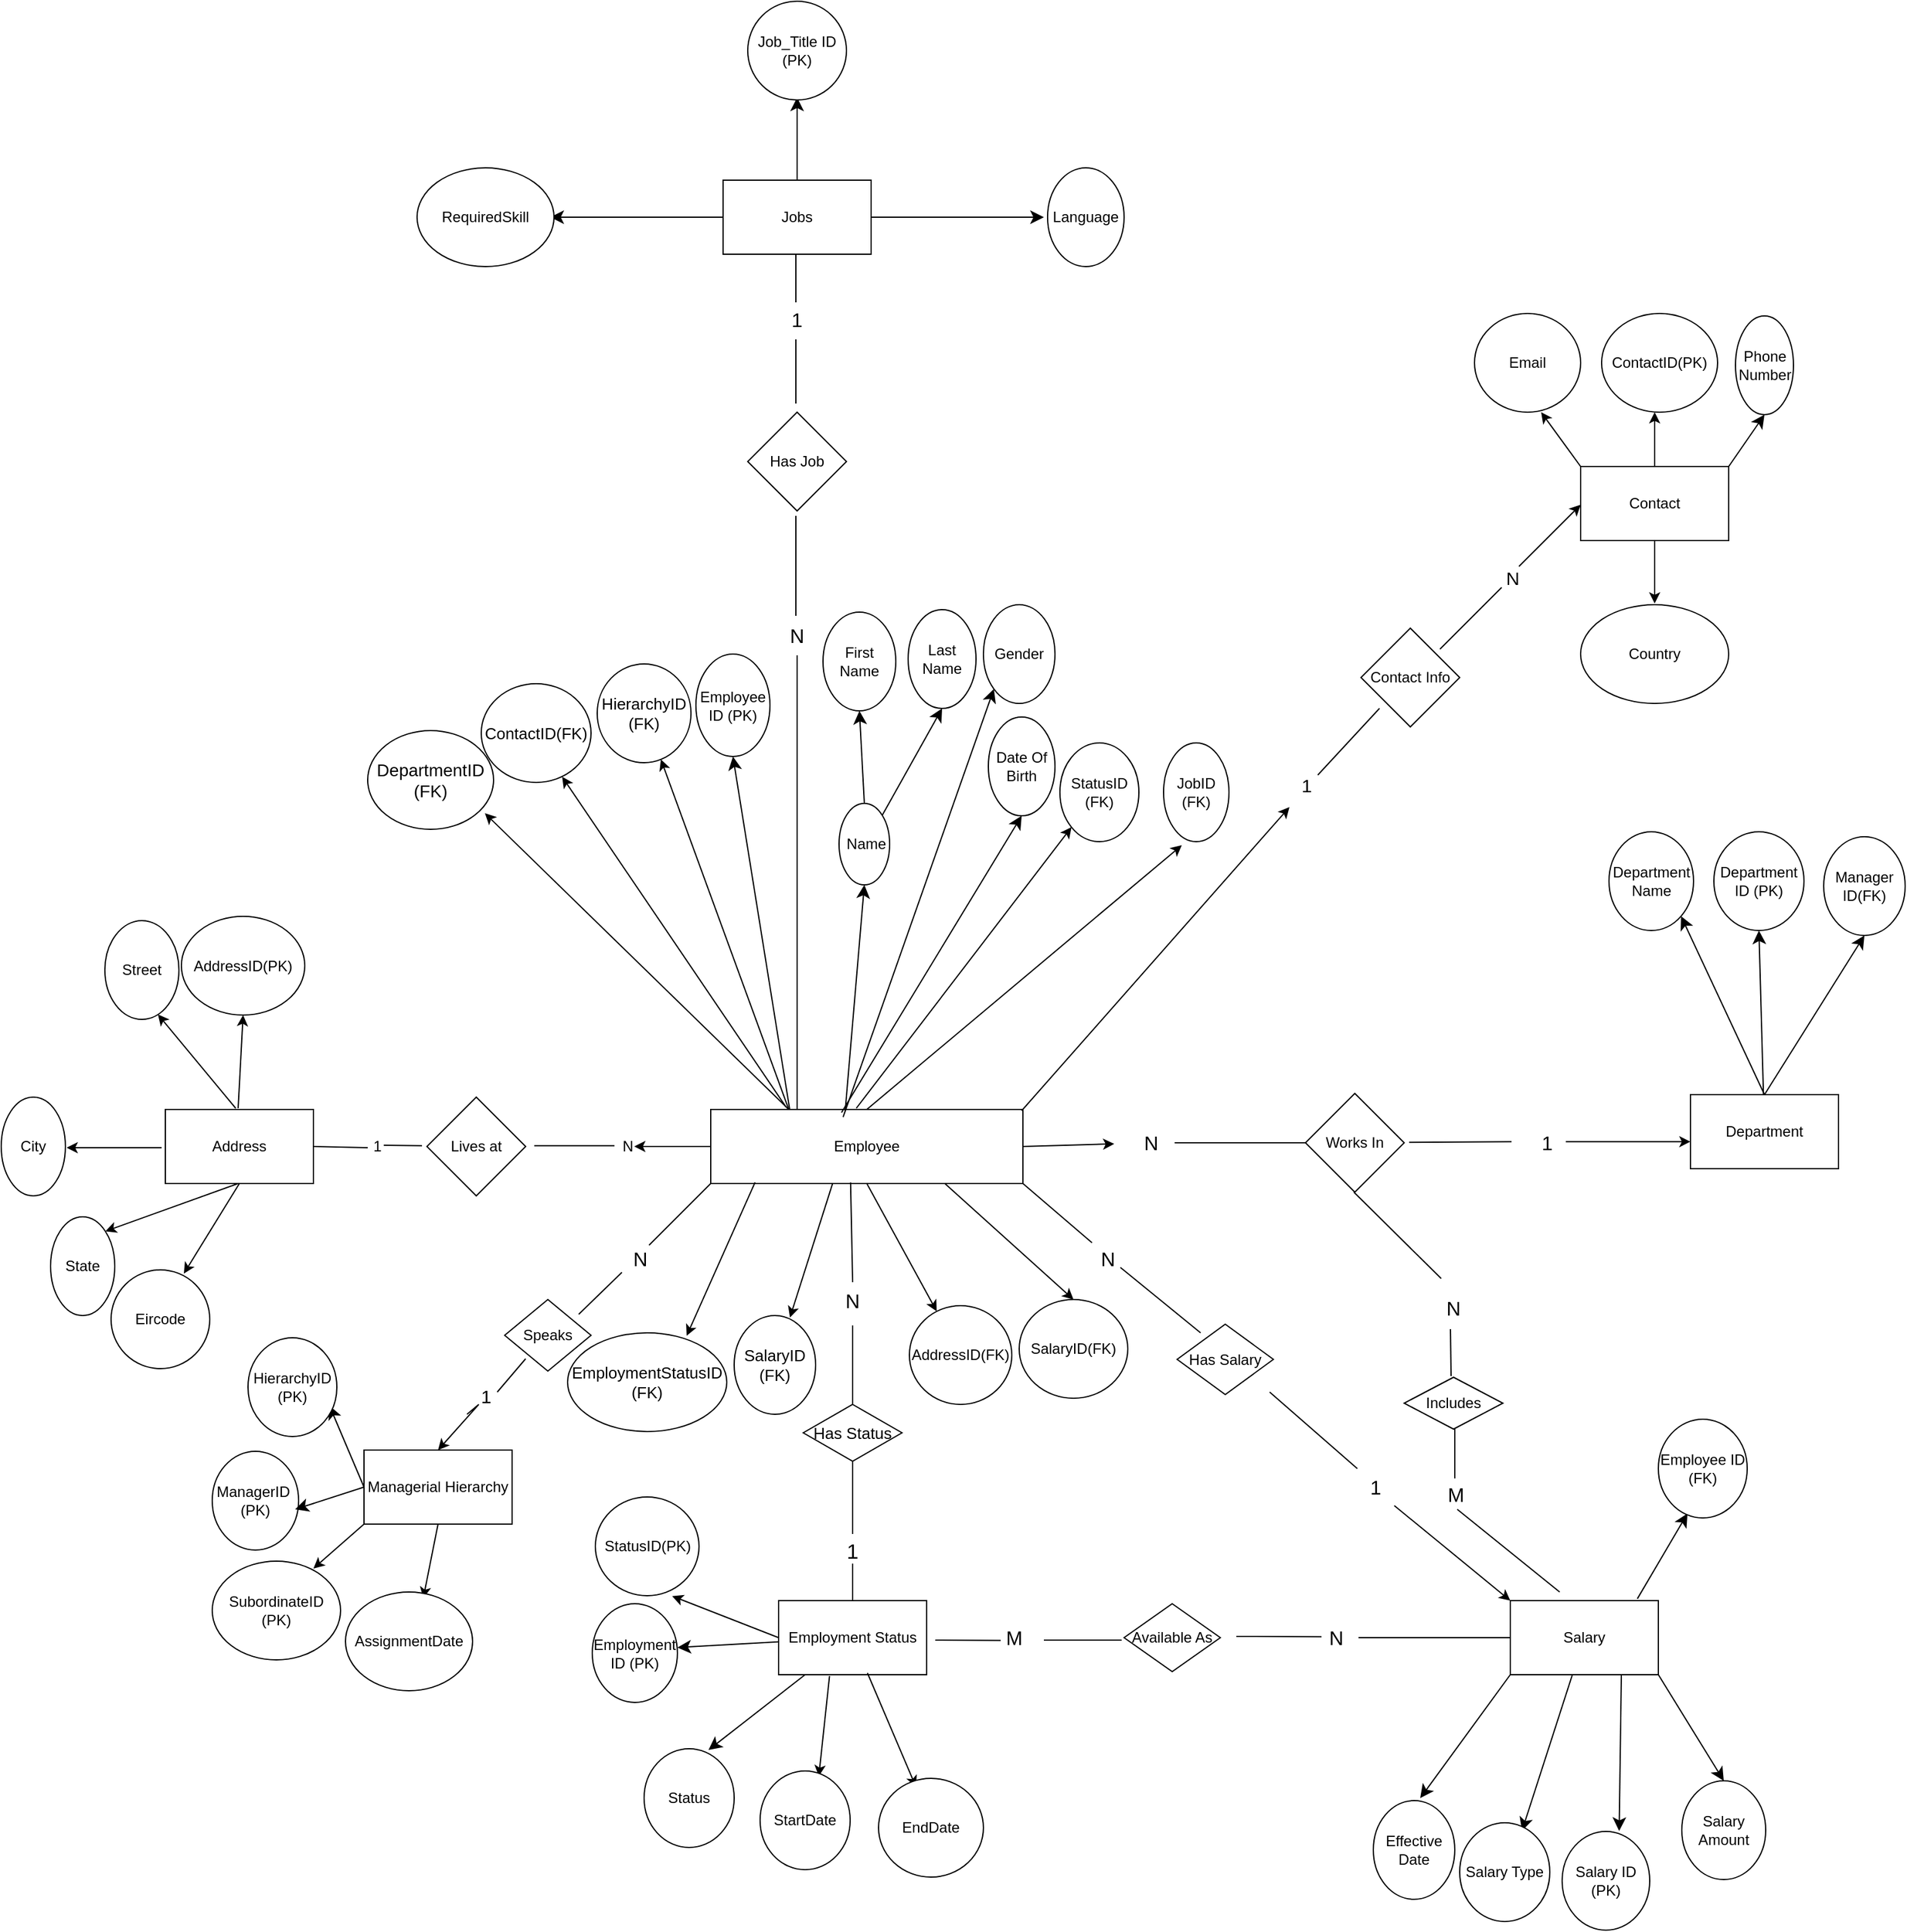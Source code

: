 <mxfile version="25.0.2">
  <diagram name="Page-1" id="A6kIvv7id74kdAEmvv3L">
    <mxGraphModel dx="2550" dy="2235" grid="0" gridSize="10" guides="1" tooltips="1" connect="1" arrows="1" fold="1" page="0" pageScale="1" pageWidth="850" pageHeight="1100" math="0" shadow="0">
      <root>
        <mxCell id="0" />
        <mxCell id="1" parent="0" />
        <mxCell id="AUr0qY8jAKxIQQjFlksC-3" value="" style="edgeStyle=none;curved=1;rounded=0;orthogonalLoop=1;jettySize=auto;html=1;fontSize=12;startSize=8;endSize=8;entryX=0.5;entryY=1;entryDx=0;entryDy=0;" parent="1" target="AUr0qY8jAKxIQQjFlksC-2" edge="1">
          <mxGeometry relative="1" as="geometry">
            <mxPoint x="-110" y="-151" as="sourcePoint" />
            <mxPoint x="-62.385" y="-291.331" as="targetPoint" />
          </mxGeometry>
        </mxCell>
        <mxCell id="AUr0qY8jAKxIQQjFlksC-1" value="Employee" style="rounded=0;whiteSpace=wrap;html=1;" parent="1" vertex="1">
          <mxGeometry x="-174" y="-151" width="253" height="60" as="geometry" />
        </mxCell>
        <mxCell id="AUr0qY8jAKxIQQjFlksC-2" value="Employee ID (PK)" style="ellipse;whiteSpace=wrap;html=1;" parent="1" vertex="1">
          <mxGeometry x="-186" y="-520" width="60" height="83" as="geometry" />
        </mxCell>
        <mxCell id="AUr0qY8jAKxIQQjFlksC-41" value="" style="edgeStyle=none;curved=1;rounded=0;orthogonalLoop=1;jettySize=auto;html=1;fontSize=12;startSize=8;endSize=8;entryX=0.5;entryY=1;entryDx=0;entryDy=0;" parent="1" source="AUr0qY8jAKxIQQjFlksC-4" edge="1" target="AUr0qY8jAKxIQQjFlksC-42">
          <mxGeometry relative="1" as="geometry">
            <mxPoint x="463" y="-261" as="targetPoint" />
          </mxGeometry>
        </mxCell>
        <mxCell id="AUr0qY8jAKxIQQjFlksC-4" value="Department" style="rounded=0;whiteSpace=wrap;html=1;" parent="1" vertex="1">
          <mxGeometry x="620" y="-163" width="120" height="60" as="geometry" />
        </mxCell>
        <mxCell id="AUr0qY8jAKxIQQjFlksC-6" value="N" style="text;html=1;align=center;verticalAlign=middle;whiteSpace=wrap;rounded=0;fontSize=16;" parent="1" vertex="1">
          <mxGeometry x="153" y="-139" width="60" height="30" as="geometry" />
        </mxCell>
        <mxCell id="AUr0qY8jAKxIQQjFlksC-9" value="" style="endArrow=none;html=1;rounded=0;fontSize=12;startSize=8;endSize=8;curved=1;entryX=0;entryY=0.5;entryDx=0;entryDy=0;" parent="1" edge="1" target="AUr0qY8jAKxIQQjFlksC-14">
          <mxGeometry width="50" height="50" relative="1" as="geometry">
            <mxPoint x="202" y="-124" as="sourcePoint" />
            <mxPoint x="306" y="-119" as="targetPoint" />
          </mxGeometry>
        </mxCell>
        <mxCell id="AUr0qY8jAKxIQQjFlksC-11" value="" style="endArrow=none;html=1;rounded=0;fontSize=12;startSize=8;endSize=8;curved=1;entryX=0;entryY=0.75;entryDx=0;entryDy=0;" parent="1" edge="1">
          <mxGeometry width="50" height="50" relative="1" as="geometry">
            <mxPoint x="392" y="-124.41" as="sourcePoint" />
            <mxPoint x="475" y="-124.91" as="targetPoint" />
          </mxGeometry>
        </mxCell>
        <mxCell id="AUr0qY8jAKxIQQjFlksC-12" value="1" style="text;html=1;align=center;verticalAlign=middle;whiteSpace=wrap;rounded=0;fontSize=16;" parent="1" vertex="1">
          <mxGeometry x="474" y="-139" width="60" height="30" as="geometry" />
        </mxCell>
        <mxCell id="AUr0qY8jAKxIQQjFlksC-14" value="Works In" style="rhombus;whiteSpace=wrap;html=1;" parent="1" vertex="1">
          <mxGeometry x="308" y="-164" width="80" height="80" as="geometry" />
        </mxCell>
        <mxCell id="AUr0qY8jAKxIQQjFlksC-15" value="" style="endArrow=classic;html=1;rounded=0;fontSize=12;startSize=8;endSize=8;curved=1;entryX=0.5;entryY=1;entryDx=0;entryDy=0;" parent="1" target="AUr0qY8jAKxIQQjFlksC-17" edge="1">
          <mxGeometry width="50" height="50" relative="1" as="geometry">
            <mxPoint x="-65" y="-150" as="sourcePoint" />
            <mxPoint x="-61" y="-202" as="targetPoint" />
          </mxGeometry>
        </mxCell>
        <mxCell id="AUr0qY8jAKxIQQjFlksC-17" value="&amp;nbsp;Name" style="ellipse;whiteSpace=wrap;html=1;" parent="1" vertex="1">
          <mxGeometry x="-70" y="-399" width="41" height="66" as="geometry" />
        </mxCell>
        <mxCell id="AUr0qY8jAKxIQQjFlksC-20" value="" style="endArrow=classic;html=1;rounded=0;fontSize=12;startSize=8;endSize=8;curved=1;entryX=0.5;entryY=1;entryDx=0;entryDy=0;exitX=0.5;exitY=0;exitDx=0;exitDy=0;" parent="1" edge="1" target="AUr0qY8jAKxIQQjFlksC-23" source="AUr0qY8jAKxIQQjFlksC-17">
          <mxGeometry width="50" height="50" relative="1" as="geometry">
            <mxPoint x="16" y="-389" as="sourcePoint" />
            <mxPoint x="22" y="-404" as="targetPoint" />
          </mxGeometry>
        </mxCell>
        <mxCell id="AUr0qY8jAKxIQQjFlksC-21" value="" style="endArrow=classic;html=1;rounded=0;fontSize=12;startSize=8;endSize=8;curved=1;exitX=1;exitY=0;exitDx=0;exitDy=0;entryX=0.5;entryY=1;entryDx=0;entryDy=0;" parent="1" edge="1" target="AUr0qY8jAKxIQQjFlksC-24" source="AUr0qY8jAKxIQQjFlksC-17">
          <mxGeometry width="50" height="50" relative="1" as="geometry">
            <mxPoint x="57" y="-371" as="sourcePoint" />
            <mxPoint x="87" y="-402" as="targetPoint" />
          </mxGeometry>
        </mxCell>
        <mxCell id="AUr0qY8jAKxIQQjFlksC-23" value="First Name" style="ellipse;whiteSpace=wrap;html=1;" parent="1" vertex="1">
          <mxGeometry x="-83" y="-554" width="59" height="80" as="geometry" />
        </mxCell>
        <mxCell id="AUr0qY8jAKxIQQjFlksC-24" value="Last Name" style="ellipse;whiteSpace=wrap;html=1;" parent="1" vertex="1">
          <mxGeometry x="-14" y="-556" width="55" height="80" as="geometry" />
        </mxCell>
        <mxCell id="AUr0qY8jAKxIQQjFlksC-26" value="" style="endArrow=classic;html=1;rounded=0;fontSize=12;startSize=8;endSize=8;curved=1;entryX=0.5;entryY=1;entryDx=0;entryDy=0;exitX=0.419;exitY=0.041;exitDx=0;exitDy=0;exitPerimeter=0;" parent="1" edge="1" target="AUr0qY8jAKxIQQjFlksC-27" source="AUr0qY8jAKxIQQjFlksC-1">
          <mxGeometry width="50" height="50" relative="1" as="geometry">
            <mxPoint x="-69" y="-157" as="sourcePoint" />
            <mxPoint x="-162" y="-223" as="targetPoint" />
          </mxGeometry>
        </mxCell>
        <mxCell id="AUr0qY8jAKxIQQjFlksC-27" value="Date Of Birth" style="ellipse;whiteSpace=wrap;html=1;" parent="1" vertex="1">
          <mxGeometry x="51" y="-469" width="54" height="80" as="geometry" />
        </mxCell>
        <mxCell id="AUr0qY8jAKxIQQjFlksC-32" value="" style="endArrow=classic;html=1;rounded=0;fontSize=12;startSize=8;endSize=8;curved=1;exitX=1;exitY=0;exitDx=0;exitDy=0;entryX=0.5;entryY=1;entryDx=0;entryDy=0;" parent="1" source="3X7sFjILc2nTBFVgpaD6-52" target="AUr0qY8jAKxIQQjFlksC-33" edge="1">
          <mxGeometry width="50" height="50" relative="1" as="geometry">
            <mxPoint x="-73" y="-152" as="sourcePoint" />
            <mxPoint x="679" y="-713" as="targetPoint" />
          </mxGeometry>
        </mxCell>
        <mxCell id="AUr0qY8jAKxIQQjFlksC-33" value="Phone Number" style="ellipse;whiteSpace=wrap;html=1;" parent="1" vertex="1">
          <mxGeometry x="656.5" y="-794" width="47" height="80" as="geometry" />
        </mxCell>
        <mxCell id="AUr0qY8jAKxIQQjFlksC-34" value="" style="endArrow=classic;html=1;rounded=0;fontSize=12;startSize=8;endSize=8;curved=1;entryX=0;entryY=1;entryDx=0;entryDy=0;exitX=0.424;exitY=0.103;exitDx=0;exitDy=0;exitPerimeter=0;" parent="1" source="AUr0qY8jAKxIQQjFlksC-1" target="AUr0qY8jAKxIQQjFlksC-35" edge="1">
          <mxGeometry width="50" height="50" relative="1" as="geometry">
            <mxPoint x="-74" y="-156" as="sourcePoint" />
            <mxPoint x="116" y="-215" as="targetPoint" />
          </mxGeometry>
        </mxCell>
        <mxCell id="AUr0qY8jAKxIQQjFlksC-35" value="Gender" style="ellipse;whiteSpace=wrap;html=1;" parent="1" vertex="1">
          <mxGeometry x="47" y="-560" width="58" height="80" as="geometry" />
        </mxCell>
        <mxCell id="AUr0qY8jAKxIQQjFlksC-42" value="Department ID (PK)" style="ellipse;whiteSpace=wrap;html=1;" parent="1" vertex="1">
          <mxGeometry x="639" y="-376" width="73" height="80" as="geometry" />
        </mxCell>
        <mxCell id="AUr0qY8jAKxIQQjFlksC-43" value="" style="endArrow=classic;html=1;rounded=0;fontSize=12;startSize=8;endSize=8;curved=1;exitX=0.5;exitY=0;exitDx=0;exitDy=0;entryX=1;entryY=1;entryDx=0;entryDy=0;" parent="1" source="AUr0qY8jAKxIQQjFlksC-4" edge="1" target="AUr0qY8jAKxIQQjFlksC-44">
          <mxGeometry width="50" height="50" relative="1" as="geometry">
            <mxPoint x="380" y="-175" as="sourcePoint" />
            <mxPoint x="400" y="-220" as="targetPoint" />
          </mxGeometry>
        </mxCell>
        <mxCell id="AUr0qY8jAKxIQQjFlksC-44" value="Department Name" style="ellipse;whiteSpace=wrap;html=1;" parent="1" vertex="1">
          <mxGeometry x="554" y="-376" width="68.5" height="80" as="geometry" />
        </mxCell>
        <mxCell id="AUr0qY8jAKxIQQjFlksC-45" value="" style="endArrow=classic;html=1;rounded=0;fontSize=12;startSize=8;endSize=8;curved=1;exitX=0.5;exitY=0;exitDx=0;exitDy=0;entryX=0.5;entryY=1;entryDx=0;entryDy=0;" parent="1" edge="1" target="AUr0qY8jAKxIQQjFlksC-46" source="AUr0qY8jAKxIQQjFlksC-4">
          <mxGeometry width="50" height="50" relative="1" as="geometry">
            <mxPoint x="464" y="-151" as="sourcePoint" />
            <mxPoint x="762" y="-210" as="targetPoint" />
          </mxGeometry>
        </mxCell>
        <mxCell id="AUr0qY8jAKxIQQjFlksC-46" value="Manager ID(FK)" style="ellipse;whiteSpace=wrap;html=1;" parent="1" vertex="1">
          <mxGeometry x="728" y="-372" width="66" height="80" as="geometry" />
        </mxCell>
        <mxCell id="AUr0qY8jAKxIQQjFlksC-47" value="" style="endArrow=none;html=1;rounded=0;fontSize=12;startSize=8;endSize=8;curved=1;" parent="1" edge="1">
          <mxGeometry width="50" height="50" relative="1" as="geometry">
            <mxPoint x="-224" y="-41" as="sourcePoint" />
            <mxPoint x="-174" y="-91" as="targetPoint" />
          </mxGeometry>
        </mxCell>
        <mxCell id="AUr0qY8jAKxIQQjFlksC-48" value="N" style="text;html=1;align=center;verticalAlign=middle;whiteSpace=wrap;rounded=0;fontSize=16;" parent="1" vertex="1">
          <mxGeometry x="-261" y="-45" width="60" height="30" as="geometry" />
        </mxCell>
        <mxCell id="AUr0qY8jAKxIQQjFlksC-49" value="" style="endArrow=none;html=1;rounded=0;fontSize=12;startSize=8;endSize=8;curved=1;" parent="1" edge="1">
          <mxGeometry width="50" height="50" relative="1" as="geometry">
            <mxPoint x="-281" y="15" as="sourcePoint" />
            <mxPoint x="-246" y="-19" as="targetPoint" />
          </mxGeometry>
        </mxCell>
        <mxCell id="AUr0qY8jAKxIQQjFlksC-50" value="Managerial Hierarchy" style="rounded=0;whiteSpace=wrap;html=1;" parent="1" vertex="1">
          <mxGeometry x="-455" y="125" width="120" height="60" as="geometry" />
        </mxCell>
        <mxCell id="AUr0qY8jAKxIQQjFlksC-53" value="ManagerID&amp;nbsp;&lt;div&gt;(PK)&lt;/div&gt;" style="ellipse;whiteSpace=wrap;html=1;" parent="1" vertex="1">
          <mxGeometry x="-578" y="126" width="70" height="80" as="geometry" />
        </mxCell>
        <mxCell id="AUr0qY8jAKxIQQjFlksC-54" value="" style="endArrow=classic;html=1;rounded=0;fontSize=12;startSize=8;endSize=8;curved=1;exitX=0;exitY=0.5;exitDx=0;exitDy=0;entryX=0.959;entryY=0.588;entryDx=0;entryDy=0;entryPerimeter=0;" parent="1" source="AUr0qY8jAKxIQQjFlksC-50" target="AUr0qY8jAKxIQQjFlksC-53" edge="1">
          <mxGeometry width="50" height="50" relative="1" as="geometry">
            <mxPoint x="-500" y="193" as="sourcePoint" />
            <mxPoint x="-450" y="143" as="targetPoint" />
          </mxGeometry>
        </mxCell>
        <mxCell id="AUr0qY8jAKxIQQjFlksC-55" value="Speaks" style="rhombus;whiteSpace=wrap;html=1;" parent="1" vertex="1">
          <mxGeometry x="-341" y="3" width="70" height="58" as="geometry" />
        </mxCell>
        <mxCell id="AUr0qY8jAKxIQQjFlksC-56" value="" style="endArrow=none;html=1;rounded=0;fontSize=12;startSize=8;endSize=8;curved=1;" parent="1" edge="1">
          <mxGeometry width="50" height="50" relative="1" as="geometry">
            <mxPoint x="-347" y="78" as="sourcePoint" />
            <mxPoint x="-324" y="51" as="targetPoint" />
          </mxGeometry>
        </mxCell>
        <mxCell id="AUr0qY8jAKxIQQjFlksC-57" value="" style="endArrow=classic;html=1;rounded=0;fontSize=12;startSize=8;endSize=8;curved=1;exitX=0;exitY=0.5;exitDx=0;exitDy=0;" parent="1" source="AUr0qY8jAKxIQQjFlksC-50" edge="1">
          <mxGeometry width="50" height="50" relative="1" as="geometry">
            <mxPoint x="-493" y="117" as="sourcePoint" />
            <mxPoint x="-483" y="89" as="targetPoint" />
          </mxGeometry>
        </mxCell>
        <mxCell id="AUr0qY8jAKxIQQjFlksC-58" value="HierarchyID&lt;div&gt;(PK)&lt;/div&gt;" style="ellipse;whiteSpace=wrap;html=1;" parent="1" vertex="1">
          <mxGeometry x="-549" y="34" width="72" height="80" as="geometry" />
        </mxCell>
        <mxCell id="AUr0qY8jAKxIQQjFlksC-59" value="" style="endArrow=none;html=1;rounded=0;fontSize=12;startSize=8;endSize=8;curved=1;exitX=0.5;exitY=0;exitDx=0;exitDy=0;entryX=0.448;entryY=0.985;entryDx=0;entryDy=0;entryPerimeter=0;" parent="1" edge="1" target="AUr0qY8jAKxIQQjFlksC-1" source="AUr0qY8jAKxIQQjFlksC-60">
          <mxGeometry width="50" height="50" relative="1" as="geometry">
            <mxPoint x="-114.5" y="-11" as="sourcePoint" />
            <mxPoint x="-62" y="-94" as="targetPoint" />
          </mxGeometry>
        </mxCell>
        <mxCell id="AUr0qY8jAKxIQQjFlksC-60" value="N" style="text;html=1;align=center;verticalAlign=middle;whiteSpace=wrap;rounded=0;fontSize=16;" parent="1" vertex="1">
          <mxGeometry x="-89" y="-11" width="60" height="30" as="geometry" />
        </mxCell>
        <mxCell id="AUr0qY8jAKxIQQjFlksC-61" value="" style="endArrow=none;html=1;rounded=0;fontSize=12;startSize=8;endSize=8;curved=1;exitX=0.5;exitY=0;exitDx=0;exitDy=0;" parent="1" edge="1" source="AUr0qY8jAKxIQQjFlksC-62">
          <mxGeometry width="50" height="50" relative="1" as="geometry">
            <mxPoint x="-63" y="84" as="sourcePoint" />
            <mxPoint x="-59" y="24" as="targetPoint" />
          </mxGeometry>
        </mxCell>
        <mxCell id="AUr0qY8jAKxIQQjFlksC-62" value="&lt;font style=&quot;font-size: 13px;&quot;&gt;Has Status&lt;/font&gt;" style="rhombus;whiteSpace=wrap;html=1;" parent="1" vertex="1">
          <mxGeometry x="-99" y="88" width="80" height="46" as="geometry" />
        </mxCell>
        <mxCell id="AUr0qY8jAKxIQQjFlksC-63" value="" style="endArrow=none;html=1;rounded=0;fontSize=12;startSize=8;endSize=8;curved=1;exitX=0.5;exitY=0;exitDx=0;exitDy=0;entryX=0.5;entryY=1;entryDx=0;entryDy=0;" parent="1" edge="1" target="AUr0qY8jAKxIQQjFlksC-62" source="AUr0qY8jAKxIQQjFlksC-64">
          <mxGeometry width="50" height="50" relative="1" as="geometry">
            <mxPoint x="-114.5" y="181" as="sourcePoint" />
            <mxPoint x="-114.5" y="140" as="targetPoint" />
          </mxGeometry>
        </mxCell>
        <mxCell id="AUr0qY8jAKxIQQjFlksC-64" value="&lt;font style=&quot;font-size: 17px;&quot;&gt;1&lt;/font&gt;" style="text;html=1;align=center;verticalAlign=middle;whiteSpace=wrap;rounded=0;fontSize=16;" parent="1" vertex="1">
          <mxGeometry x="-89" y="193" width="60" height="30" as="geometry" />
        </mxCell>
        <mxCell id="AUr0qY8jAKxIQQjFlksC-70" value="" style="edgeStyle=none;curved=1;rounded=0;orthogonalLoop=1;jettySize=auto;html=1;fontSize=12;startSize=8;endSize=8;" parent="1" source="AUr0qY8jAKxIQQjFlksC-65" edge="1">
          <mxGeometry relative="1" as="geometry">
            <mxPoint x="-201" y="285" as="targetPoint" />
          </mxGeometry>
        </mxCell>
        <mxCell id="AUr0qY8jAKxIQQjFlksC-73" value="" style="edgeStyle=none;curved=1;rounded=0;orthogonalLoop=1;jettySize=auto;html=1;fontSize=12;startSize=8;endSize=8;entryX=0.715;entryY=0.013;entryDx=0;entryDy=0;entryPerimeter=0;" parent="1" source="AUr0qY8jAKxIQQjFlksC-65" edge="1" target="AUr0qY8jAKxIQQjFlksC-74">
          <mxGeometry relative="1" as="geometry">
            <mxPoint x="-113" y="382" as="targetPoint" />
          </mxGeometry>
        </mxCell>
        <mxCell id="AUr0qY8jAKxIQQjFlksC-65" value="Employment Status" style="rounded=0;whiteSpace=wrap;html=1;" parent="1" vertex="1">
          <mxGeometry x="-119" y="247" width="120" height="60" as="geometry" />
        </mxCell>
        <mxCell id="AUr0qY8jAKxIQQjFlksC-67" value="" style="endArrow=none;html=1;rounded=0;fontSize=12;startSize=8;endSize=8;curved=1;exitX=0.5;exitY=0;exitDx=0;exitDy=0;" parent="1" source="AUr0qY8jAKxIQQjFlksC-65" edge="1">
          <mxGeometry width="50" height="50" relative="1" as="geometry">
            <mxPoint x="-109.7" y="252.01" as="sourcePoint" />
            <mxPoint x="-59" y="217" as="targetPoint" />
          </mxGeometry>
        </mxCell>
        <mxCell id="AUr0qY8jAKxIQQjFlksC-71" value="Employment ID (PK)" style="ellipse;whiteSpace=wrap;html=1;" parent="1" vertex="1">
          <mxGeometry x="-270" y="249.5" width="69" height="80" as="geometry" />
        </mxCell>
        <mxCell id="AUr0qY8jAKxIQQjFlksC-74" value="Status" style="ellipse;whiteSpace=wrap;html=1;" parent="1" vertex="1">
          <mxGeometry x="-228" y="367" width="73" height="80" as="geometry" />
        </mxCell>
        <mxCell id="AUr0qY8jAKxIQQjFlksC-75" value="" style="endArrow=none;html=1;rounded=0;fontSize=12;startSize=8;endSize=8;curved=1;" parent="1" edge="1">
          <mxGeometry width="50" height="50" relative="1" as="geometry">
            <mxPoint x="135" y="-43" as="sourcePoint" />
            <mxPoint x="79" y="-91" as="targetPoint" />
          </mxGeometry>
        </mxCell>
        <mxCell id="AUr0qY8jAKxIQQjFlksC-76" value="N" style="text;html=1;align=center;verticalAlign=middle;whiteSpace=wrap;rounded=0;fontSize=16;" parent="1" vertex="1">
          <mxGeometry x="118" y="-45" width="60" height="30" as="geometry" />
        </mxCell>
        <mxCell id="AUr0qY8jAKxIQQjFlksC-77" value="" style="endArrow=none;html=1;rounded=0;fontSize=12;startSize=8;endSize=8;curved=1;" parent="1" edge="1">
          <mxGeometry width="50" height="50" relative="1" as="geometry">
            <mxPoint x="223" y="30" as="sourcePoint" />
            <mxPoint x="158" y="-23" as="targetPoint" />
          </mxGeometry>
        </mxCell>
        <mxCell id="AUr0qY8jAKxIQQjFlksC-78" value="Has Salary" style="rhombus;whiteSpace=wrap;html=1;" parent="1" vertex="1">
          <mxGeometry x="204" y="23" width="78" height="57" as="geometry" />
        </mxCell>
        <mxCell id="AUr0qY8jAKxIQQjFlksC-79" value="" style="endArrow=none;html=1;rounded=0;fontSize=12;startSize=8;endSize=8;curved=1;exitX=0.25;exitY=0;exitDx=0;exitDy=0;" parent="1" edge="1" source="AUr0qY8jAKxIQQjFlksC-80">
          <mxGeometry width="50" height="50" relative="1" as="geometry">
            <mxPoint x="353" y="140" as="sourcePoint" />
            <mxPoint x="279" y="78" as="targetPoint" />
          </mxGeometry>
        </mxCell>
        <mxCell id="AUr0qY8jAKxIQQjFlksC-80" value="1" style="text;html=1;align=center;verticalAlign=middle;whiteSpace=wrap;rounded=0;fontSize=16;" parent="1" vertex="1">
          <mxGeometry x="335" y="140" width="60" height="30" as="geometry" />
        </mxCell>
        <mxCell id="AUr0qY8jAKxIQQjFlksC-84" value="" style="edgeStyle=none;curved=1;rounded=0;orthogonalLoop=1;jettySize=auto;html=1;fontSize=12;startSize=8;endSize=8;exitX=0.75;exitY=1;exitDx=0;exitDy=0;entryX=0.651;entryY=-0.005;entryDx=0;entryDy=0;entryPerimeter=0;" parent="1" source="AUr0qY8jAKxIQQjFlksC-81" edge="1" target="AUr0qY8jAKxIQQjFlksC-85">
          <mxGeometry relative="1" as="geometry">
            <mxPoint x="462.5" y="410" as="sourcePoint" />
            <mxPoint x="480" y="417" as="targetPoint" />
          </mxGeometry>
        </mxCell>
        <mxCell id="AUr0qY8jAKxIQQjFlksC-87" value="" style="edgeStyle=none;curved=1;rounded=0;orthogonalLoop=1;jettySize=auto;html=1;fontSize=12;startSize=8;endSize=8;entryX=0.328;entryY=0.955;entryDx=0;entryDy=0;entryPerimeter=0;" parent="1" edge="1" target="AUr0qY8jAKxIQQjFlksC-88">
          <mxGeometry relative="1" as="geometry">
            <mxPoint x="644" y="237" as="targetPoint" />
            <mxPoint x="577" y="245.441" as="sourcePoint" />
          </mxGeometry>
        </mxCell>
        <mxCell id="AUr0qY8jAKxIQQjFlksC-92" value="" style="edgeStyle=none;curved=1;rounded=0;orthogonalLoop=1;jettySize=auto;html=1;fontSize=12;startSize=8;endSize=8;entryX=0.691;entryY=0.083;entryDx=0;entryDy=0;entryPerimeter=0;" parent="1" source="AUr0qY8jAKxIQQjFlksC-81" edge="1" target="AUr0qY8jAKxIQQjFlksC-93">
          <mxGeometry relative="1" as="geometry">
            <mxPoint x="363" y="404" as="targetPoint" />
          </mxGeometry>
        </mxCell>
        <mxCell id="AUr0qY8jAKxIQQjFlksC-81" value="Salary" style="rounded=0;whiteSpace=wrap;html=1;" parent="1" vertex="1">
          <mxGeometry x="474" y="247" width="120" height="60" as="geometry" />
        </mxCell>
        <mxCell id="AUr0qY8jAKxIQQjFlksC-85" value="Salary ID (PK)" style="ellipse;whiteSpace=wrap;html=1;" parent="1" vertex="1">
          <mxGeometry x="516" y="434" width="71" height="80" as="geometry" />
        </mxCell>
        <mxCell id="AUr0qY8jAKxIQQjFlksC-88" value="Employee ID (FK)" style="ellipse;whiteSpace=wrap;html=1;" parent="1" vertex="1">
          <mxGeometry x="594" y="100" width="72" height="80" as="geometry" />
        </mxCell>
        <mxCell id="AUr0qY8jAKxIQQjFlksC-89" value="" style="endArrow=classic;html=1;rounded=0;fontSize=12;startSize=8;endSize=8;curved=1;entryX=0.5;entryY=0;entryDx=0;entryDy=0;exitX=1;exitY=1;exitDx=0;exitDy=0;" parent="1" source="AUr0qY8jAKxIQQjFlksC-81" edge="1" target="AUr0qY8jAKxIQQjFlksC-90">
          <mxGeometry width="50" height="50" relative="1" as="geometry">
            <mxPoint x="579" y="318" as="sourcePoint" />
            <mxPoint x="660.0" y="337" as="targetPoint" />
          </mxGeometry>
        </mxCell>
        <mxCell id="AUr0qY8jAKxIQQjFlksC-90" value="Salary Amount" style="ellipse;whiteSpace=wrap;html=1;" parent="1" vertex="1">
          <mxGeometry x="613" y="393" width="68" height="80" as="geometry" />
        </mxCell>
        <mxCell id="AUr0qY8jAKxIQQjFlksC-93" value="Salary Type" style="ellipse;whiteSpace=wrap;html=1;" parent="1" vertex="1">
          <mxGeometry x="433" y="427" width="73" height="80" as="geometry" />
        </mxCell>
        <mxCell id="AUr0qY8jAKxIQQjFlksC-94" value="" style="endArrow=classic;html=1;rounded=0;fontSize=12;startSize=8;endSize=8;curved=1;exitX=0;exitY=1;exitDx=0;exitDy=0;" parent="1" edge="1" source="AUr0qY8jAKxIQQjFlksC-81">
          <mxGeometry width="50" height="50" relative="1" as="geometry">
            <mxPoint x="358" y="312" as="sourcePoint" />
            <mxPoint x="401" y="407" as="targetPoint" />
          </mxGeometry>
        </mxCell>
        <mxCell id="AUr0qY8jAKxIQQjFlksC-95" value="Effective Date" style="ellipse;whiteSpace=wrap;html=1;" parent="1" vertex="1">
          <mxGeometry x="363" y="409" width="66" height="80" as="geometry" />
        </mxCell>
        <mxCell id="AUr0qY8jAKxIQQjFlksC-98" value="" style="endArrow=none;html=1;rounded=0;fontSize=12;startSize=8;endSize=8;curved=1;" parent="1" edge="1">
          <mxGeometry width="50" height="50" relative="1" as="geometry">
            <mxPoint x="-104" y="-151" as="sourcePoint" />
            <mxPoint x="-104" y="-519" as="targetPoint" />
          </mxGeometry>
        </mxCell>
        <mxCell id="AUr0qY8jAKxIQQjFlksC-99" value="N" style="text;html=1;align=center;verticalAlign=middle;whiteSpace=wrap;rounded=0;fontSize=16;" parent="1" vertex="1">
          <mxGeometry x="-134" y="-550" width="60" height="30" as="geometry" />
        </mxCell>
        <mxCell id="AUr0qY8jAKxIQQjFlksC-100" value="" style="endArrow=none;html=1;rounded=0;fontSize=12;startSize=8;endSize=8;curved=1;" parent="1" edge="1">
          <mxGeometry width="50" height="50" relative="1" as="geometry">
            <mxPoint x="-105" y="-551" as="sourcePoint" />
            <mxPoint x="-105" y="-632" as="targetPoint" />
          </mxGeometry>
        </mxCell>
        <mxCell id="AUr0qY8jAKxIQQjFlksC-101" value="Has Job" style="rhombus;whiteSpace=wrap;html=1;" parent="1" vertex="1">
          <mxGeometry x="-144" y="-716" width="80" height="80" as="geometry" />
        </mxCell>
        <mxCell id="AUr0qY8jAKxIQQjFlksC-102" value="" style="endArrow=none;html=1;rounded=0;fontSize=12;startSize=8;endSize=8;curved=1;" parent="1" edge="1">
          <mxGeometry width="50" height="50" relative="1" as="geometry">
            <mxPoint x="-105" y="-723" as="sourcePoint" />
            <mxPoint x="-105" y="-775" as="targetPoint" />
          </mxGeometry>
        </mxCell>
        <mxCell id="AUr0qY8jAKxIQQjFlksC-103" value="1" style="text;html=1;align=center;verticalAlign=middle;whiteSpace=wrap;rounded=0;fontSize=16;" parent="1" vertex="1">
          <mxGeometry x="-134" y="-806" width="60" height="30" as="geometry" />
        </mxCell>
        <mxCell id="AUr0qY8jAKxIQQjFlksC-104" value="" style="endArrow=none;html=1;rounded=0;fontSize=12;startSize=8;endSize=8;curved=1;" parent="1" edge="1">
          <mxGeometry width="50" height="50" relative="1" as="geometry">
            <mxPoint x="-105" y="-805" as="sourcePoint" />
            <mxPoint x="-105" y="-844" as="targetPoint" />
          </mxGeometry>
        </mxCell>
        <mxCell id="AUr0qY8jAKxIQQjFlksC-107" value="" style="edgeStyle=none;curved=1;rounded=0;orthogonalLoop=1;jettySize=auto;html=1;fontSize=12;startSize=8;endSize=8;" parent="1" source="AUr0qY8jAKxIQQjFlksC-105" edge="1">
          <mxGeometry relative="1" as="geometry">
            <mxPoint x="-104" y="-971" as="targetPoint" />
          </mxGeometry>
        </mxCell>
        <mxCell id="AUr0qY8jAKxIQQjFlksC-112" value="" style="edgeStyle=none;curved=1;rounded=0;orthogonalLoop=1;jettySize=auto;html=1;fontSize=12;startSize=8;endSize=8;" parent="1" source="AUr0qY8jAKxIQQjFlksC-105" edge="1">
          <mxGeometry relative="1" as="geometry">
            <mxPoint x="-304" y="-874" as="targetPoint" />
          </mxGeometry>
        </mxCell>
        <mxCell id="AUr0qY8jAKxIQQjFlksC-115" value="" style="edgeStyle=none;curved=1;rounded=0;orthogonalLoop=1;jettySize=auto;html=1;fontSize=12;startSize=8;endSize=8;" parent="1" source="AUr0qY8jAKxIQQjFlksC-105" edge="1">
          <mxGeometry relative="1" as="geometry">
            <mxPoint x="96" y="-874" as="targetPoint" />
          </mxGeometry>
        </mxCell>
        <mxCell id="AUr0qY8jAKxIQQjFlksC-105" value="Jobs" style="rounded=0;whiteSpace=wrap;html=1;" parent="1" vertex="1">
          <mxGeometry x="-164" y="-904" width="120" height="60" as="geometry" />
        </mxCell>
        <mxCell id="AUr0qY8jAKxIQQjFlksC-108" value="Job_Title ID (PK)" style="ellipse;whiteSpace=wrap;html=1;" parent="1" vertex="1">
          <mxGeometry x="-144" y="-1049" width="80" height="80" as="geometry" />
        </mxCell>
        <mxCell id="AUr0qY8jAKxIQQjFlksC-113" value="RequiredSkill" style="ellipse;whiteSpace=wrap;html=1;" parent="1" vertex="1">
          <mxGeometry x="-412" y="-914" width="111" height="80" as="geometry" />
        </mxCell>
        <mxCell id="AUr0qY8jAKxIQQjFlksC-116" value="Language" style="ellipse;whiteSpace=wrap;html=1;" parent="1" vertex="1">
          <mxGeometry x="99" y="-914" width="62" height="80" as="geometry" />
        </mxCell>
        <mxCell id="AUr0qY8jAKxIQQjFlksC-117" value="" style="endArrow=none;html=1;rounded=0;fontSize=12;startSize=8;endSize=8;curved=1;" parent="1" edge="1">
          <mxGeometry width="50" height="50" relative="1" as="geometry">
            <mxPoint x="418" y="-14" as="sourcePoint" />
            <mxPoint x="347.23" y="-84" as="targetPoint" />
          </mxGeometry>
        </mxCell>
        <mxCell id="AUr0qY8jAKxIQQjFlksC-118" value="N" style="text;html=1;align=center;verticalAlign=middle;whiteSpace=wrap;rounded=0;fontSize=16;" parent="1" vertex="1">
          <mxGeometry x="398" y="-5" width="60" height="30" as="geometry" />
        </mxCell>
        <mxCell id="AUr0qY8jAKxIQQjFlksC-119" value="" style="endArrow=none;html=1;rounded=0;fontSize=12;startSize=8;endSize=8;curved=1;" parent="1" edge="1">
          <mxGeometry width="50" height="50" relative="1" as="geometry">
            <mxPoint x="426" y="65" as="sourcePoint" />
            <mxPoint x="425.5" y="27" as="targetPoint" />
          </mxGeometry>
        </mxCell>
        <mxCell id="AUr0qY8jAKxIQQjFlksC-120" value="Includes" style="rhombus;whiteSpace=wrap;html=1;" parent="1" vertex="1">
          <mxGeometry x="388" y="66" width="80" height="42" as="geometry" />
        </mxCell>
        <mxCell id="AUr0qY8jAKxIQQjFlksC-121" value="" style="endArrow=none;html=1;rounded=0;fontSize=12;startSize=8;endSize=8;curved=1;" parent="1" edge="1">
          <mxGeometry width="50" height="50" relative="1" as="geometry">
            <mxPoint x="429" y="148" as="sourcePoint" />
            <mxPoint x="429" y="108" as="targetPoint" />
          </mxGeometry>
        </mxCell>
        <mxCell id="AUr0qY8jAKxIQQjFlksC-122" value="M" style="text;html=1;align=center;verticalAlign=middle;whiteSpace=wrap;rounded=0;fontSize=16;" parent="1" vertex="1">
          <mxGeometry x="400" y="146" width="60" height="30" as="geometry" />
        </mxCell>
        <mxCell id="AUr0qY8jAKxIQQjFlksC-123" value="" style="endArrow=none;html=1;rounded=0;fontSize=12;startSize=8;endSize=8;curved=1;" parent="1" edge="1">
          <mxGeometry width="50" height="50" relative="1" as="geometry">
            <mxPoint x="514" y="240" as="sourcePoint" />
            <mxPoint x="431" y="173" as="targetPoint" />
          </mxGeometry>
        </mxCell>
        <mxCell id="AUr0qY8jAKxIQQjFlksC-124" value="" style="endArrow=none;html=1;rounded=0;fontSize=12;startSize=8;endSize=8;curved=1;entryX=0;entryY=0.5;entryDx=0;entryDy=0;" parent="1" edge="1" target="AUr0qY8jAKxIQQjFlksC-81">
          <mxGeometry width="50" height="50" relative="1" as="geometry">
            <mxPoint x="351" y="277" as="sourcePoint" />
            <mxPoint x="357" y="279" as="targetPoint" />
          </mxGeometry>
        </mxCell>
        <mxCell id="AUr0qY8jAKxIQQjFlksC-125" value="N" style="text;html=1;align=center;verticalAlign=middle;whiteSpace=wrap;rounded=0;fontSize=16;" parent="1" vertex="1">
          <mxGeometry x="303" y="262" width="60" height="30" as="geometry" />
        </mxCell>
        <mxCell id="AUr0qY8jAKxIQQjFlksC-126" value="" style="endArrow=none;html=1;rounded=0;fontSize=12;startSize=8;endSize=8;curved=1;" parent="1" edge="1">
          <mxGeometry width="50" height="50" relative="1" as="geometry">
            <mxPoint x="252" y="276" as="sourcePoint" />
            <mxPoint x="321" y="276.215" as="targetPoint" />
          </mxGeometry>
        </mxCell>
        <mxCell id="AUr0qY8jAKxIQQjFlksC-127" value="Available As" style="rhombus;whiteSpace=wrap;html=1;" parent="1" vertex="1">
          <mxGeometry x="161" y="249.5" width="78" height="55" as="geometry" />
        </mxCell>
        <mxCell id="AUr0qY8jAKxIQQjFlksC-128" value="" style="endArrow=none;html=1;rounded=0;fontSize=12;startSize=8;endSize=8;curved=1;" parent="1" edge="1">
          <mxGeometry width="50" height="50" relative="1" as="geometry">
            <mxPoint x="96" y="279" as="sourcePoint" />
            <mxPoint x="159" y="279" as="targetPoint" />
          </mxGeometry>
        </mxCell>
        <mxCell id="AUr0qY8jAKxIQQjFlksC-129" value="M" style="text;html=1;align=center;verticalAlign=middle;whiteSpace=wrap;rounded=0;fontSize=16;" parent="1" vertex="1">
          <mxGeometry x="42" y="262" width="60" height="30" as="geometry" />
        </mxCell>
        <mxCell id="AUr0qY8jAKxIQQjFlksC-130" value="" style="endArrow=none;html=1;rounded=0;fontSize=12;startSize=8;endSize=8;curved=1;entryX=0.183;entryY=0.633;entryDx=0;entryDy=0;entryPerimeter=0;" parent="1" edge="1">
          <mxGeometry width="50" height="50" relative="1" as="geometry">
            <mxPoint x="8" y="279" as="sourcePoint" />
            <mxPoint x="60.98" y="279.23" as="targetPoint" />
          </mxGeometry>
        </mxCell>
        <mxCell id="3X7sFjILc2nTBFVgpaD6-2" value="" style="endArrow=classic;html=1;rounded=0;exitX=0;exitY=0.5;exitDx=0;exitDy=0;" edge="1" parent="1" source="AUr0qY8jAKxIQQjFlksC-1">
          <mxGeometry width="50" height="50" relative="1" as="geometry">
            <mxPoint x="-273" y="-107" as="sourcePoint" />
            <mxPoint x="-236" y="-121" as="targetPoint" />
          </mxGeometry>
        </mxCell>
        <mxCell id="3X7sFjILc2nTBFVgpaD6-4" value="N" style="text;html=1;align=center;verticalAlign=middle;whiteSpace=wrap;rounded=0;" vertex="1" parent="1">
          <mxGeometry x="-271" y="-136" width="60" height="30" as="geometry" />
        </mxCell>
        <mxCell id="3X7sFjILc2nTBFVgpaD6-6" value="" style="endArrow=none;html=1;rounded=0;" edge="1" parent="1">
          <mxGeometry width="50" height="50" relative="1" as="geometry">
            <mxPoint x="-317" y="-121.62" as="sourcePoint" />
            <mxPoint x="-252" y="-121.62" as="targetPoint" />
          </mxGeometry>
        </mxCell>
        <mxCell id="3X7sFjILc2nTBFVgpaD6-8" value="Lives at" style="rhombus;whiteSpace=wrap;html=1;" vertex="1" parent="1">
          <mxGeometry x="-404" y="-161" width="80" height="80" as="geometry" />
        </mxCell>
        <mxCell id="3X7sFjILc2nTBFVgpaD6-9" value="" style="endArrow=none;html=1;rounded=0;" edge="1" parent="1">
          <mxGeometry width="50" height="50" relative="1" as="geometry">
            <mxPoint x="-439" y="-122" as="sourcePoint" />
            <mxPoint x="-408" y="-121.63" as="targetPoint" />
          </mxGeometry>
        </mxCell>
        <mxCell id="3X7sFjILc2nTBFVgpaD6-10" value="Address" style="rounded=0;whiteSpace=wrap;html=1;" vertex="1" parent="1">
          <mxGeometry x="-616" y="-151" width="120" height="60" as="geometry" />
        </mxCell>
        <mxCell id="3X7sFjILc2nTBFVgpaD6-11" value="" style="endArrow=classic;html=1;rounded=0;exitX=0.5;exitY=1;exitDx=0;exitDy=0;" edge="1" parent="1" source="AUr0qY8jAKxIQQjFlksC-1" target="3X7sFjILc2nTBFVgpaD6-12">
          <mxGeometry width="50" height="50" relative="1" as="geometry">
            <mxPoint x="-350" y="-151" as="sourcePoint" />
            <mxPoint x="-350" y="-221" as="targetPoint" />
          </mxGeometry>
        </mxCell>
        <mxCell id="3X7sFjILc2nTBFVgpaD6-12" value="AddressID(FK)" style="ellipse;whiteSpace=wrap;html=1;" vertex="1" parent="1">
          <mxGeometry x="-13" y="8" width="83" height="80" as="geometry" />
        </mxCell>
        <mxCell id="3X7sFjILc2nTBFVgpaD6-13" value="" style="endArrow=classic;html=1;rounded=0;" edge="1" parent="1">
          <mxGeometry width="50" height="50" relative="1" as="geometry">
            <mxPoint x="-559" y="-152" as="sourcePoint" />
            <mxPoint x="-622" y="-228" as="targetPoint" />
          </mxGeometry>
        </mxCell>
        <mxCell id="3X7sFjILc2nTBFVgpaD6-14" value="Street" style="ellipse;whiteSpace=wrap;html=1;" vertex="1" parent="1">
          <mxGeometry x="-665" y="-304" width="60" height="80" as="geometry" />
        </mxCell>
        <mxCell id="3X7sFjILc2nTBFVgpaD6-15" value="" style="endArrow=classic;html=1;rounded=0;" edge="1" parent="1">
          <mxGeometry width="50" height="50" relative="1" as="geometry">
            <mxPoint x="-619" y="-120" as="sourcePoint" />
            <mxPoint x="-696" y="-120" as="targetPoint" />
          </mxGeometry>
        </mxCell>
        <mxCell id="3X7sFjILc2nTBFVgpaD6-17" value="City" style="ellipse;whiteSpace=wrap;html=1;" vertex="1" parent="1">
          <mxGeometry x="-749" y="-161" width="52" height="80" as="geometry" />
        </mxCell>
        <mxCell id="3X7sFjILc2nTBFVgpaD6-18" value="" style="endArrow=classic;html=1;rounded=0;exitX=0.5;exitY=1;exitDx=0;exitDy=0;" edge="1" parent="1" source="3X7sFjILc2nTBFVgpaD6-10">
          <mxGeometry width="50" height="50" relative="1" as="geometry">
            <mxPoint x="-603" y="-4" as="sourcePoint" />
            <mxPoint x="-601" y="-18" as="targetPoint" />
          </mxGeometry>
        </mxCell>
        <mxCell id="3X7sFjILc2nTBFVgpaD6-19" value="Eircode" style="ellipse;whiteSpace=wrap;html=1;" vertex="1" parent="1">
          <mxGeometry x="-660" y="-21" width="80" height="80" as="geometry" />
        </mxCell>
        <mxCell id="3X7sFjILc2nTBFVgpaD6-20" value="" style="endArrow=classic;html=1;rounded=0;entryX=1;entryY=0;entryDx=0;entryDy=0;" edge="1" parent="1" target="3X7sFjILc2nTBFVgpaD6-21">
          <mxGeometry width="50" height="50" relative="1" as="geometry">
            <mxPoint x="-557" y="-91" as="sourcePoint" />
            <mxPoint x="-652" y="-39" as="targetPoint" />
          </mxGeometry>
        </mxCell>
        <mxCell id="3X7sFjILc2nTBFVgpaD6-21" value="State" style="ellipse;whiteSpace=wrap;html=1;" vertex="1" parent="1">
          <mxGeometry x="-709" y="-64" width="52" height="80" as="geometry" />
        </mxCell>
        <mxCell id="3X7sFjILc2nTBFVgpaD6-23" value="1" style="text;html=1;align=center;verticalAlign=middle;whiteSpace=wrap;rounded=0;" vertex="1" parent="1">
          <mxGeometry x="-474" y="-136" width="60" height="30" as="geometry" />
        </mxCell>
        <mxCell id="3X7sFjILc2nTBFVgpaD6-26" value="" style="endArrow=none;html=1;rounded=0;entryX=0.367;entryY=0.533;entryDx=0;entryDy=0;entryPerimeter=0;exitX=1;exitY=0.5;exitDx=0;exitDy=0;" edge="1" parent="1" source="3X7sFjILc2nTBFVgpaD6-10" target="3X7sFjILc2nTBFVgpaD6-23">
          <mxGeometry width="50" height="50" relative="1" as="geometry">
            <mxPoint x="-496" y="-118" as="sourcePoint" />
            <mxPoint x="-446" y="-168" as="targetPoint" />
          </mxGeometry>
        </mxCell>
        <mxCell id="3X7sFjILc2nTBFVgpaD6-28" value="AddressID(PK)" style="ellipse;whiteSpace=wrap;html=1;" vertex="1" parent="1">
          <mxGeometry x="-603" y="-307.5" width="100" height="80" as="geometry" />
        </mxCell>
        <mxCell id="3X7sFjILc2nTBFVgpaD6-30" value="" style="endArrow=classic;html=1;rounded=0;entryX=0.5;entryY=1;entryDx=0;entryDy=0;" edge="1" parent="1" target="3X7sFjILc2nTBFVgpaD6-28">
          <mxGeometry width="50" height="50" relative="1" as="geometry">
            <mxPoint x="-557" y="-152" as="sourcePoint" />
            <mxPoint x="-507" y="-202" as="targetPoint" />
          </mxGeometry>
        </mxCell>
        <mxCell id="3X7sFjILc2nTBFVgpaD6-31" value="" style="endArrow=classic;html=1;rounded=0;" edge="1" parent="1">
          <mxGeometry width="50" height="50" relative="1" as="geometry">
            <mxPoint x="519" y="-124.91" as="sourcePoint" />
            <mxPoint x="620" y="-124.91" as="targetPoint" />
          </mxGeometry>
        </mxCell>
        <mxCell id="3X7sFjILc2nTBFVgpaD6-33" value="" style="endArrow=classic;html=1;rounded=0;exitX=1;exitY=0.5;exitDx=0;exitDy=0;" edge="1" parent="1" source="AUr0qY8jAKxIQQjFlksC-1" target="AUr0qY8jAKxIQQjFlksC-6">
          <mxGeometry width="50" height="50" relative="1" as="geometry">
            <mxPoint x="90" y="-73" as="sourcePoint" />
            <mxPoint x="140" y="-123" as="targetPoint" />
          </mxGeometry>
        </mxCell>
        <mxCell id="3X7sFjILc2nTBFVgpaD6-34" value="" style="endArrow=classic;html=1;rounded=0;exitX=0.75;exitY=1;exitDx=0;exitDy=0;entryX=0;entryY=0;entryDx=0;entryDy=0;" edge="1" parent="1" source="AUr0qY8jAKxIQQjFlksC-80" target="AUr0qY8jAKxIQQjFlksC-81">
          <mxGeometry width="50" height="50" relative="1" as="geometry">
            <mxPoint x="384" y="263" as="sourcePoint" />
            <mxPoint x="434" y="213" as="targetPoint" />
          </mxGeometry>
        </mxCell>
        <mxCell id="3X7sFjILc2nTBFVgpaD6-36" value="" style="endArrow=classic;html=1;rounded=0;exitX=0.75;exitY=1;exitDx=0;exitDy=0;entryX=0.5;entryY=0;entryDx=0;entryDy=0;" edge="1" parent="1" source="AUr0qY8jAKxIQQjFlksC-1" target="3X7sFjILc2nTBFVgpaD6-37">
          <mxGeometry width="50" height="50" relative="1" as="geometry">
            <mxPoint x="99" y="61" as="sourcePoint" />
            <mxPoint x="54" y="-13" as="targetPoint" />
          </mxGeometry>
        </mxCell>
        <mxCell id="3X7sFjILc2nTBFVgpaD6-37" value="SalaryID(FK)" style="ellipse;whiteSpace=wrap;html=1;" vertex="1" parent="1">
          <mxGeometry x="76" y="3" width="88" height="80" as="geometry" />
        </mxCell>
        <mxCell id="3X7sFjILc2nTBFVgpaD6-38" value="" style="endArrow=classic;html=1;rounded=0;exitX=0;exitY=1;exitDx=0;exitDy=0;" edge="1" parent="1" source="AUr0qY8jAKxIQQjFlksC-50">
          <mxGeometry width="50" height="50" relative="1" as="geometry">
            <mxPoint x="-483" y="251" as="sourcePoint" />
            <mxPoint x="-496" y="221" as="targetPoint" />
          </mxGeometry>
        </mxCell>
        <mxCell id="3X7sFjILc2nTBFVgpaD6-39" value="SubordinateID&lt;div&gt;(PK)&lt;/div&gt;" style="ellipse;whiteSpace=wrap;html=1;" vertex="1" parent="1">
          <mxGeometry x="-578" y="215" width="104" height="80" as="geometry" />
        </mxCell>
        <mxCell id="3X7sFjILc2nTBFVgpaD6-40" value="" style="endArrow=classic;html=1;rounded=0;exitX=0.5;exitY=1;exitDx=0;exitDy=0;entryX=0.612;entryY=0.062;entryDx=0;entryDy=0;entryPerimeter=0;" edge="1" parent="1" source="AUr0qY8jAKxIQQjFlksC-50" target="3X7sFjILc2nTBFVgpaD6-41">
          <mxGeometry width="50" height="50" relative="1" as="geometry">
            <mxPoint x="-436" y="263" as="sourcePoint" />
            <mxPoint x="-401" y="248" as="targetPoint" />
          </mxGeometry>
        </mxCell>
        <mxCell id="3X7sFjILc2nTBFVgpaD6-41" value="AssignmentDate" style="ellipse;whiteSpace=wrap;html=1;" vertex="1" parent="1">
          <mxGeometry x="-470" y="240" width="103" height="80" as="geometry" />
        </mxCell>
        <mxCell id="3X7sFjILc2nTBFVgpaD6-42" value="&lt;font style=&quot;font-size: 15px;&quot;&gt;1&lt;/font&gt;" style="text;html=1;align=center;verticalAlign=middle;whiteSpace=wrap;rounded=0;" vertex="1" parent="1">
          <mxGeometry x="-386.5" y="66" width="60" height="30" as="geometry" />
        </mxCell>
        <mxCell id="3X7sFjILc2nTBFVgpaD6-43" value="" style="endArrow=classic;html=1;rounded=0;entryX=0.5;entryY=0;entryDx=0;entryDy=0;exitX=0.25;exitY=1;exitDx=0;exitDy=0;" edge="1" parent="1" source="3X7sFjILc2nTBFVgpaD6-42" target="AUr0qY8jAKxIQQjFlksC-50">
          <mxGeometry width="50" height="50" relative="1" as="geometry">
            <mxPoint x="-371" y="120" as="sourcePoint" />
            <mxPoint x="-306" y="131.711" as="targetPoint" />
            <Array as="points">
              <mxPoint x="-362" y="88" />
            </Array>
          </mxGeometry>
        </mxCell>
        <mxCell id="3X7sFjILc2nTBFVgpaD6-45" value="" style="endArrow=classic;html=1;rounded=0;" edge="1" parent="1">
          <mxGeometry width="50" height="50" relative="1" as="geometry">
            <mxPoint x="78" y="-150" as="sourcePoint" />
            <mxPoint x="295" y="-396" as="targetPoint" />
          </mxGeometry>
        </mxCell>
        <mxCell id="3X7sFjILc2nTBFVgpaD6-46" value="1" style="text;html=1;align=center;verticalAlign=middle;whiteSpace=wrap;rounded=0;fontSize=15;" vertex="1" parent="1">
          <mxGeometry x="279" y="-429" width="60" height="30" as="geometry" />
        </mxCell>
        <mxCell id="3X7sFjILc2nTBFVgpaD6-47" value="" style="endArrow=none;html=1;rounded=0;" edge="1" parent="1">
          <mxGeometry width="50" height="50" relative="1" as="geometry">
            <mxPoint x="318" y="-422" as="sourcePoint" />
            <mxPoint x="368" y="-476" as="targetPoint" />
          </mxGeometry>
        </mxCell>
        <mxCell id="3X7sFjILc2nTBFVgpaD6-48" value="Contact Info" style="rhombus;whiteSpace=wrap;html=1;" vertex="1" parent="1">
          <mxGeometry x="353" y="-541" width="80" height="80" as="geometry" />
        </mxCell>
        <mxCell id="3X7sFjILc2nTBFVgpaD6-49" value="" style="endArrow=none;html=1;rounded=0;" edge="1" parent="1">
          <mxGeometry width="50" height="50" relative="1" as="geometry">
            <mxPoint x="417" y="-524" as="sourcePoint" />
            <mxPoint x="467" y="-574" as="targetPoint" />
          </mxGeometry>
        </mxCell>
        <mxCell id="3X7sFjILc2nTBFVgpaD6-50" value="N" style="text;html=1;align=center;verticalAlign=middle;whiteSpace=wrap;rounded=0;fontSize=15;" vertex="1" parent="1">
          <mxGeometry x="446" y="-597" width="60" height="30" as="geometry" />
        </mxCell>
        <mxCell id="3X7sFjILc2nTBFVgpaD6-51" value="" style="endArrow=classic;html=1;rounded=0;" edge="1" parent="1">
          <mxGeometry width="50" height="50" relative="1" as="geometry">
            <mxPoint x="481" y="-591" as="sourcePoint" />
            <mxPoint x="531" y="-641" as="targetPoint" />
          </mxGeometry>
        </mxCell>
        <mxCell id="3X7sFjILc2nTBFVgpaD6-52" value="Contact" style="rounded=0;whiteSpace=wrap;html=1;" vertex="1" parent="1">
          <mxGeometry x="531" y="-672" width="120" height="60" as="geometry" />
        </mxCell>
        <mxCell id="3X7sFjILc2nTBFVgpaD6-53" value="" style="endArrow=classic;html=1;rounded=0;exitX=0.5;exitY=0;exitDx=0;exitDy=0;" edge="1" parent="1" source="3X7sFjILc2nTBFVgpaD6-52">
          <mxGeometry width="50" height="50" relative="1" as="geometry">
            <mxPoint x="651" y="-640" as="sourcePoint" />
            <mxPoint x="591" y="-716" as="targetPoint" />
          </mxGeometry>
        </mxCell>
        <mxCell id="3X7sFjILc2nTBFVgpaD6-54" value="ContactID(PK)" style="ellipse;whiteSpace=wrap;html=1;" vertex="1" parent="1">
          <mxGeometry x="548" y="-796" width="94" height="80" as="geometry" />
        </mxCell>
        <mxCell id="3X7sFjILc2nTBFVgpaD6-55" value="" style="endArrow=classic;html=1;rounded=0;exitX=0;exitY=0;exitDx=0;exitDy=0;" edge="1" parent="1" source="3X7sFjILc2nTBFVgpaD6-52">
          <mxGeometry width="50" height="50" relative="1" as="geometry">
            <mxPoint x="458" y="-698" as="sourcePoint" />
            <mxPoint x="499" y="-716" as="targetPoint" />
          </mxGeometry>
        </mxCell>
        <mxCell id="3X7sFjILc2nTBFVgpaD6-56" value="Email" style="ellipse;whiteSpace=wrap;html=1;" vertex="1" parent="1">
          <mxGeometry x="445" y="-796" width="86" height="80" as="geometry" />
        </mxCell>
        <mxCell id="3X7sFjILc2nTBFVgpaD6-57" value="" style="endArrow=classic;html=1;rounded=0;exitX=0.5;exitY=1;exitDx=0;exitDy=0;" edge="1" parent="1" source="3X7sFjILc2nTBFVgpaD6-52">
          <mxGeometry width="50" height="50" relative="1" as="geometry">
            <mxPoint x="614" y="-538" as="sourcePoint" />
            <mxPoint x="591" y="-561" as="targetPoint" />
          </mxGeometry>
        </mxCell>
        <mxCell id="3X7sFjILc2nTBFVgpaD6-58" value="Country" style="ellipse;whiteSpace=wrap;html=1;" vertex="1" parent="1">
          <mxGeometry x="531" y="-560" width="120" height="80" as="geometry" />
        </mxCell>
        <mxCell id="3X7sFjILc2nTBFVgpaD6-59" value="" style="endArrow=classic;html=1;rounded=0;exitX=0.25;exitY=0;exitDx=0;exitDy=0;" edge="1" parent="1" source="AUr0qY8jAKxIQQjFlksC-1" target="3X7sFjILc2nTBFVgpaD6-60">
          <mxGeometry width="50" height="50" relative="1" as="geometry">
            <mxPoint x="-242" y="-297" as="sourcePoint" />
            <mxPoint x="-207" y="-429" as="targetPoint" />
          </mxGeometry>
        </mxCell>
        <mxCell id="3X7sFjILc2nTBFVgpaD6-60" value="&lt;font style=&quot;font-size: 13px;&quot;&gt;&lt;font style=&quot;&quot;&gt;H&lt;/font&gt;ierarchyID&lt;/font&gt;&lt;div&gt;&lt;font style=&quot;font-size: 13px;&quot;&gt;(FK)&lt;/font&gt;&lt;/div&gt;" style="ellipse;whiteSpace=wrap;html=1;" vertex="1" parent="1">
          <mxGeometry x="-266" y="-512" width="76" height="80" as="geometry" />
        </mxCell>
        <mxCell id="3X7sFjILc2nTBFVgpaD6-61" value="" style="endArrow=classic;html=1;rounded=0;entryX=0.737;entryY=0.943;entryDx=0;entryDy=0;entryPerimeter=0;" edge="1" parent="1" target="3X7sFjILc2nTBFVgpaD6-62">
          <mxGeometry width="50" height="50" relative="1" as="geometry">
            <mxPoint x="-113" y="-153" as="sourcePoint" />
            <mxPoint x="-275" y="-419" as="targetPoint" />
          </mxGeometry>
        </mxCell>
        <mxCell id="3X7sFjILc2nTBFVgpaD6-62" value="&lt;font style=&quot;font-size: 13px;&quot;&gt;ContactID(FK)&lt;/font&gt;" style="ellipse;whiteSpace=wrap;html=1;" vertex="1" parent="1">
          <mxGeometry x="-360" y="-496" width="89" height="80" as="geometry" />
        </mxCell>
        <mxCell id="3X7sFjILc2nTBFVgpaD6-63" value="" style="endArrow=classic;html=1;rounded=0;exitX=0.25;exitY=0;exitDx=0;exitDy=0;" edge="1" parent="1" source="AUr0qY8jAKxIQQjFlksC-1">
          <mxGeometry width="50" height="50" relative="1" as="geometry">
            <mxPoint x="-291" y="-250" as="sourcePoint" />
            <mxPoint x="-357" y="-391" as="targetPoint" />
          </mxGeometry>
        </mxCell>
        <mxCell id="3X7sFjILc2nTBFVgpaD6-64" value="&lt;font style=&quot;font-size: 14px;&quot;&gt;DepartmentID&lt;/font&gt;&lt;div&gt;&lt;font style=&quot;font-size: 14px;&quot;&gt;(FK)&lt;/font&gt;&lt;/div&gt;" style="ellipse;whiteSpace=wrap;html=1;" vertex="1" parent="1">
          <mxGeometry x="-452" y="-458" width="102" height="80" as="geometry" />
        </mxCell>
        <mxCell id="3X7sFjILc2nTBFVgpaD6-67" value="" style="endArrow=classic;html=1;rounded=0;exitX=0.39;exitY=1.005;exitDx=0;exitDy=0;exitPerimeter=0;entryX=0.685;entryY=0.02;entryDx=0;entryDy=0;entryPerimeter=0;" edge="1" parent="1" source="AUr0qY8jAKxIQQjFlksC-1" target="3X7sFjILc2nTBFVgpaD6-68">
          <mxGeometry width="50" height="50" relative="1" as="geometry">
            <mxPoint x="-146" y="92" as="sourcePoint" />
            <mxPoint x="-107" y="19" as="targetPoint" />
          </mxGeometry>
        </mxCell>
        <mxCell id="3X7sFjILc2nTBFVgpaD6-68" value="&lt;font style=&quot;font-size: 13px;&quot;&gt;SalaryID&lt;/font&gt;&lt;div&gt;&lt;font style=&quot;font-size: 13px;&quot;&gt;(FK)&lt;/font&gt;&lt;/div&gt;" style="ellipse;whiteSpace=wrap;html=1;" vertex="1" parent="1">
          <mxGeometry x="-155" y="16" width="66" height="80" as="geometry" />
        </mxCell>
        <mxCell id="3X7sFjILc2nTBFVgpaD6-69" value="" style="endArrow=classic;html=1;rounded=0;exitX=0.142;exitY=0.985;exitDx=0;exitDy=0;exitPerimeter=0;entryX=0.748;entryY=0.03;entryDx=0;entryDy=0;entryPerimeter=0;" edge="1" parent="1" source="AUr0qY8jAKxIQQjFlksC-1" target="3X7sFjILc2nTBFVgpaD6-70">
          <mxGeometry width="50" height="50" relative="1" as="geometry">
            <mxPoint x="-230" y="150" as="sourcePoint" />
            <mxPoint x="-175" y="23" as="targetPoint" />
          </mxGeometry>
        </mxCell>
        <mxCell id="3X7sFjILc2nTBFVgpaD6-70" value="&lt;font style=&quot;font-size: 13px;&quot;&gt;EmploymentStatusID&lt;/font&gt;&lt;div&gt;&lt;font style=&quot;font-size: 13px;&quot;&gt;(FK)&lt;/font&gt;&lt;/div&gt;" style="ellipse;whiteSpace=wrap;html=1;" vertex="1" parent="1">
          <mxGeometry x="-290" y="30" width="129" height="80" as="geometry" />
        </mxCell>
        <mxCell id="3X7sFjILc2nTBFVgpaD6-71" value="" style="endArrow=classic;html=1;rounded=0;exitX=0;exitY=0.5;exitDx=0;exitDy=0;entryX=0.741;entryY=1.004;entryDx=0;entryDy=0;entryPerimeter=0;" edge="1" parent="1" source="AUr0qY8jAKxIQQjFlksC-65" target="3X7sFjILc2nTBFVgpaD6-72">
          <mxGeometry width="50" height="50" relative="1" as="geometry">
            <mxPoint x="-195" y="245" as="sourcePoint" />
            <mxPoint x="-197" y="224" as="targetPoint" />
          </mxGeometry>
        </mxCell>
        <mxCell id="3X7sFjILc2nTBFVgpaD6-72" value="StatusID(PK)" style="ellipse;whiteSpace=wrap;html=1;" vertex="1" parent="1">
          <mxGeometry x="-267.5" y="163" width="84" height="80" as="geometry" />
        </mxCell>
        <mxCell id="3X7sFjILc2nTBFVgpaD6-74" value="" style="endArrow=classic;html=1;rounded=0;exitX=0.344;exitY=1.018;exitDx=0;exitDy=0;exitPerimeter=0;entryX=0.652;entryY=0.054;entryDx=0;entryDy=0;entryPerimeter=0;" edge="1" parent="1" source="AUr0qY8jAKxIQQjFlksC-65" target="3X7sFjILc2nTBFVgpaD6-75">
          <mxGeometry width="50" height="50" relative="1" as="geometry">
            <mxPoint x="-51" y="396" as="sourcePoint" />
            <mxPoint x="-78" y="382" as="targetPoint" />
          </mxGeometry>
        </mxCell>
        <mxCell id="3X7sFjILc2nTBFVgpaD6-75" value="StartDate" style="ellipse;whiteSpace=wrap;html=1;" vertex="1" parent="1">
          <mxGeometry x="-134" y="385" width="73" height="80" as="geometry" />
        </mxCell>
        <mxCell id="3X7sFjILc2nTBFVgpaD6-76" value="" style="endArrow=classic;html=1;rounded=0;exitX=0.6;exitY=0.977;exitDx=0;exitDy=0;exitPerimeter=0;entryX=0.357;entryY=0.087;entryDx=0;entryDy=0;entryPerimeter=0;" edge="1" parent="1" source="AUr0qY8jAKxIQQjFlksC-65" target="3X7sFjILc2nTBFVgpaD6-77">
          <mxGeometry width="50" height="50" relative="1" as="geometry">
            <mxPoint x="-9" y="427" as="sourcePoint" />
            <mxPoint x="-8" y="392" as="targetPoint" />
          </mxGeometry>
        </mxCell>
        <mxCell id="3X7sFjILc2nTBFVgpaD6-77" value="EndDate" style="ellipse;whiteSpace=wrap;html=1;" vertex="1" parent="1">
          <mxGeometry x="-38" y="391" width="85" height="80" as="geometry" />
        </mxCell>
        <mxCell id="3X7sFjILc2nTBFVgpaD6-78" value="" style="endArrow=classic;html=1;rounded=0;entryX=0;entryY=1;entryDx=0;entryDy=0;" edge="1" parent="1" target="3X7sFjILc2nTBFVgpaD6-79">
          <mxGeometry width="50" height="50" relative="1" as="geometry">
            <mxPoint x="-56" y="-152" as="sourcePoint" />
            <mxPoint x="108" y="-377" as="targetPoint" />
          </mxGeometry>
        </mxCell>
        <mxCell id="3X7sFjILc2nTBFVgpaD6-79" value="StatusID&lt;div&gt;(FK)&lt;/div&gt;" style="ellipse;whiteSpace=wrap;html=1;" vertex="1" parent="1">
          <mxGeometry x="109" y="-448" width="64" height="80" as="geometry" />
        </mxCell>
        <mxCell id="3X7sFjILc2nTBFVgpaD6-80" value="" style="endArrow=classic;html=1;rounded=0;exitX=0.5;exitY=0;exitDx=0;exitDy=0;entryX=0.279;entryY=1.036;entryDx=0;entryDy=0;entryPerimeter=0;" edge="1" parent="1" source="AUr0qY8jAKxIQQjFlksC-1" target="3X7sFjILc2nTBFVgpaD6-81">
          <mxGeometry width="50" height="50" relative="1" as="geometry">
            <mxPoint x="19" y="-193" as="sourcePoint" />
            <mxPoint x="162" y="-358" as="targetPoint" />
          </mxGeometry>
        </mxCell>
        <mxCell id="3X7sFjILc2nTBFVgpaD6-81" value="JobID&lt;div&gt;(FK)&lt;/div&gt;" style="ellipse;whiteSpace=wrap;html=1;" vertex="1" parent="1">
          <mxGeometry x="193" y="-448" width="53" height="80" as="geometry" />
        </mxCell>
      </root>
    </mxGraphModel>
  </diagram>
</mxfile>
